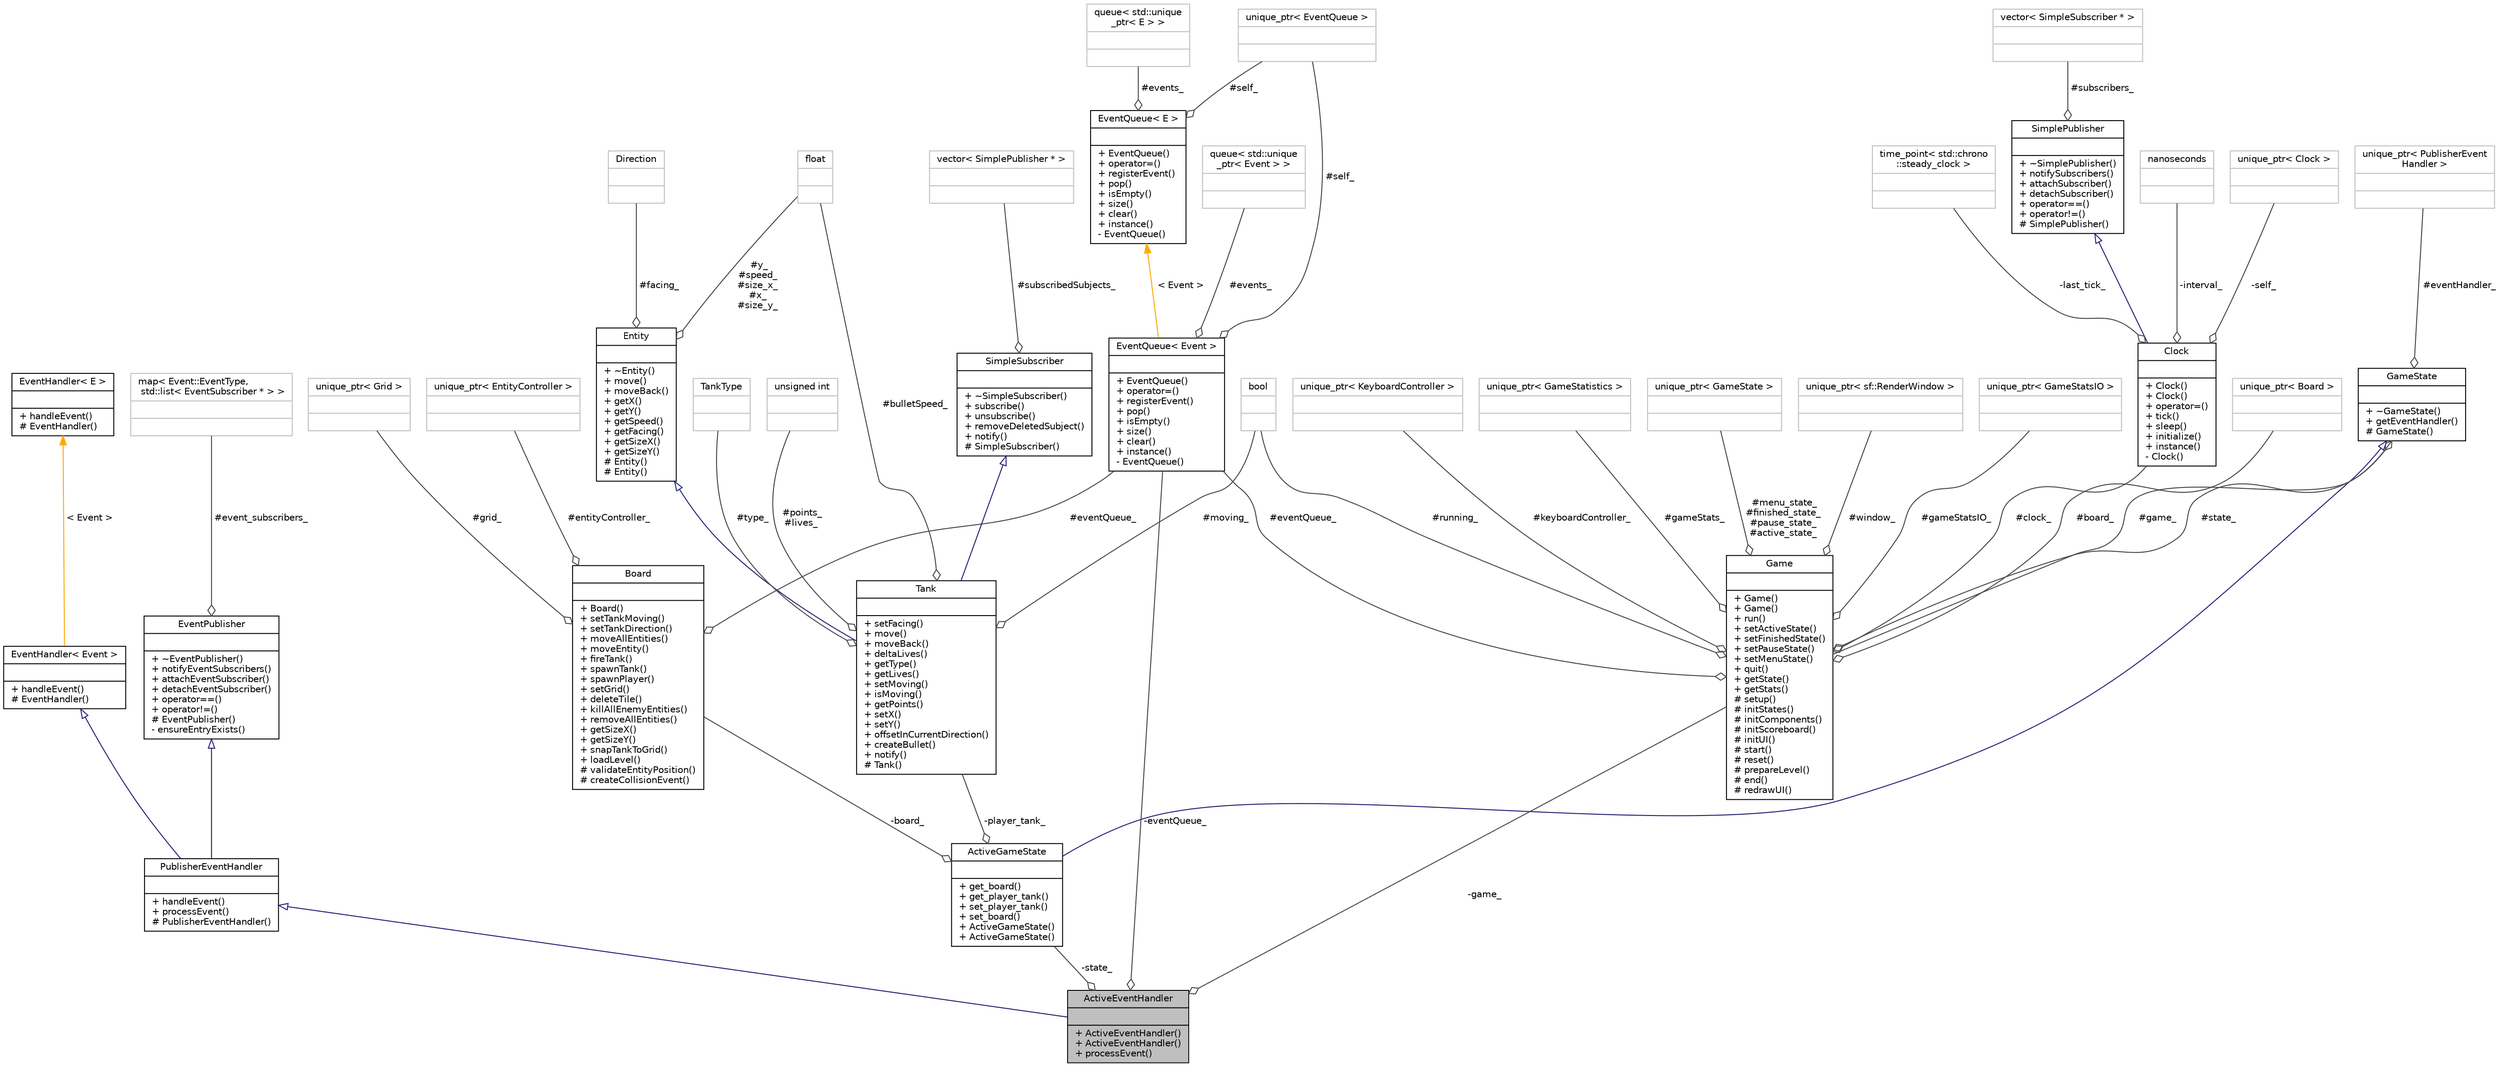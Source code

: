digraph "ActiveEventHandler"
{
 // INTERACTIVE_SVG=YES
 // LATEX_PDF_SIZE
  bgcolor="transparent";
  edge [fontname="Helvetica",fontsize="10",labelfontname="Helvetica",labelfontsize="10"];
  node [fontname="Helvetica",fontsize="10",shape=record];
  Node1 [label="{ActiveEventHandler\n||+ ActiveEventHandler()\l+ ActiveEventHandler()\l+ processEvent()\l}",height=0.2,width=0.4,color="black", fillcolor="grey75", style="filled", fontcolor="black",tooltip=" "];
  Node2 -> Node1 [dir="back",color="midnightblue",fontsize="10",style="solid",arrowtail="onormal",fontname="Helvetica"];
  Node2 [label="{PublisherEventHandler\n||+ handleEvent()\l+ processEvent()\l# PublisherEventHandler()\l}",height=0.2,width=0.4,color="black",URL="$class_publisher_event_handler.html",tooltip="Extended EventHandler for Event class events with publisher capabilities."];
  Node3 -> Node2 [dir="back",color="midnightblue",fontsize="10",style="solid",arrowtail="onormal",fontname="Helvetica"];
  Node3 [label="{EventPublisher\n||+ ~EventPublisher()\l+ notifyEventSubscribers()\l+ attachEventSubscriber()\l+ detachEventSubscriber()\l+ operator==()\l+ operator!=()\l# EventPublisher()\l- ensureEntryExists()\l}",height=0.2,width=0.4,color="black",URL="$class_event_publisher.html",tooltip=" "];
  Node4 -> Node3 [color="grey25",fontsize="10",style="solid",label=" #event_subscribers_" ,arrowhead="odiamond",fontname="Helvetica"];
  Node4 [label="{map\< Event::EventType,\l std::list\< EventSubscriber * \> \>\n||}",height=0.2,width=0.4,color="grey75",tooltip=" "];
  Node5 -> Node2 [dir="back",color="midnightblue",fontsize="10",style="solid",arrowtail="onormal",fontname="Helvetica"];
  Node5 [label="{EventHandler\< Event \>\n||+ handleEvent()\l# EventHandler()\l}",height=0.2,width=0.4,color="black",URL="$class_event_handler.html",tooltip=" "];
  Node6 -> Node5 [dir="back",color="orange",fontsize="10",style="solid",label=" \< Event \>" ,fontname="Helvetica"];
  Node6 [label="{EventHandler\< E \>\n||+ handleEvent()\l# EventHandler()\l}",height=0.2,width=0.4,color="black",URL="$class_event_handler.html",tooltip=" "];
  Node7 -> Node1 [color="grey25",fontsize="10",style="solid",label=" -state_" ,arrowhead="odiamond",fontname="Helvetica"];
  Node7 [label="{ActiveGameState\n||+ get_board()\l+ get_player_tank()\l+ set_player_tank()\l+ set_board()\l+ ActiveGameState()\l+ ActiveGameState()\l}",height=0.2,width=0.4,color="black",URL="$class_active_game_state.html",tooltip=" "];
  Node8 -> Node7 [dir="back",color="midnightblue",fontsize="10",style="solid",arrowtail="onormal",fontname="Helvetica"];
  Node8 [label="{GameState\n||+ ~GameState()\l+ getEventHandler()\l# GameState()\l}",height=0.2,width=0.4,color="black",URL="$class_game_state.html",tooltip=" "];
  Node9 -> Node8 [color="grey25",fontsize="10",style="solid",label=" #game_" ,arrowhead="odiamond",fontname="Helvetica"];
  Node9 [label="{Game\n||+ Game()\l+ Game()\l+ run()\l+ setActiveState()\l+ setFinishedState()\l+ setPauseState()\l+ setMenuState()\l+ quit()\l+ getState()\l+ getStats()\l# setup()\l# initStates()\l# initComponents()\l# initScoreboard()\l# initUI()\l# start()\l# reset()\l# prepareLevel()\l# end()\l# redrawUI()\l}",height=0.2,width=0.4,color="black",URL="$class_game.html",tooltip=" "];
  Node10 -> Node9 [color="grey25",fontsize="10",style="solid",label=" #keyboardController_" ,arrowhead="odiamond",fontname="Helvetica"];
  Node10 [label="{unique_ptr\< KeyboardController \>\n||}",height=0.2,width=0.4,color="grey75",tooltip=" "];
  Node11 -> Node9 [color="grey25",fontsize="10",style="solid",label=" #gameStats_" ,arrowhead="odiamond",fontname="Helvetica"];
  Node11 [label="{unique_ptr\< GameStatistics \>\n||}",height=0.2,width=0.4,color="grey75",tooltip=" "];
  Node12 -> Node9 [color="grey25",fontsize="10",style="solid",label=" #menu_state_\n#finished_state_\n#pause_state_\n#active_state_" ,arrowhead="odiamond",fontname="Helvetica"];
  Node12 [label="{unique_ptr\< GameState \>\n||}",height=0.2,width=0.4,color="grey75",tooltip=" "];
  Node13 -> Node9 [color="grey25",fontsize="10",style="solid",label=" #window_" ,arrowhead="odiamond",fontname="Helvetica"];
  Node13 [label="{unique_ptr\< sf::RenderWindow \>\n||}",height=0.2,width=0.4,color="grey75",tooltip=" "];
  Node14 -> Node9 [color="grey25",fontsize="10",style="solid",label=" #eventQueue_" ,arrowhead="odiamond",fontname="Helvetica"];
  Node14 [label="{EventQueue\< Event \>\n||+ EventQueue()\l+ operator=()\l+ registerEvent()\l+ pop()\l+ isEmpty()\l+ size()\l+ clear()\l+ instance()\l- EventQueue()\l}",height=0.2,width=0.4,color="black",URL="$class_event_queue.html",tooltip=" "];
  Node15 -> Node14 [color="grey25",fontsize="10",style="solid",label=" #events_" ,arrowhead="odiamond",fontname="Helvetica"];
  Node15 [label="{queue\< std::unique\l_ptr\< Event \> \>\n||}",height=0.2,width=0.4,color="grey75",tooltip=" "];
  Node16 -> Node14 [color="grey25",fontsize="10",style="solid",label=" #self_" ,arrowhead="odiamond",fontname="Helvetica"];
  Node16 [label="{unique_ptr\< EventQueue \>\n||}",height=0.2,width=0.4,color="grey75",tooltip=" "];
  Node17 -> Node14 [dir="back",color="orange",fontsize="10",style="solid",label=" \< Event \>" ,fontname="Helvetica"];
  Node17 [label="{EventQueue\< E \>\n||+ EventQueue()\l+ operator=()\l+ registerEvent()\l+ pop()\l+ isEmpty()\l+ size()\l+ clear()\l+ instance()\l- EventQueue()\l}",height=0.2,width=0.4,color="black",URL="$class_event_queue.html",tooltip="Singleton class wrapper for std::queue<E>."];
  Node18 -> Node17 [color="grey25",fontsize="10",style="solid",label=" #events_" ,arrowhead="odiamond",fontname="Helvetica"];
  Node18 [label="{queue\< std::unique\l_ptr\< E \> \>\n||}",height=0.2,width=0.4,color="grey75",tooltip=" "];
  Node16 -> Node17 [color="grey25",fontsize="10",style="solid",label=" #self_" ,arrowhead="odiamond",fontname="Helvetica"];
  Node19 -> Node9 [color="grey25",fontsize="10",style="solid",label=" #gameStatsIO_" ,arrowhead="odiamond",fontname="Helvetica"];
  Node19 [label="{unique_ptr\< GameStatsIO \>\n||}",height=0.2,width=0.4,color="grey75",tooltip=" "];
  Node20 -> Node9 [color="grey25",fontsize="10",style="solid",label=" #clock_" ,arrowhead="odiamond",fontname="Helvetica"];
  Node20 [label="{Clock\n||+ Clock()\l+ Clock()\l+ operator=()\l+ tick()\l+ sleep()\l+ initialize()\l+ instance()\l- Clock()\l}",height=0.2,width=0.4,color="black",URL="$class_clock.html",tooltip="Represents an externally controlled clock running at a given frequency."];
  Node21 -> Node20 [dir="back",color="midnightblue",fontsize="10",style="solid",arrowtail="onormal",fontname="Helvetica"];
  Node21 [label="{SimplePublisher\n||+ ~SimplePublisher()\l+ notifySubscribers()\l+ attachSubscriber()\l+ detachSubscriber()\l+ operator==()\l+ operator!=()\l# SimplePublisher()\l}",height=0.2,width=0.4,color="black",URL="$class_simple_publisher.html",tooltip=" "];
  Node22 -> Node21 [color="grey25",fontsize="10",style="solid",label=" #subscribers_" ,arrowhead="odiamond",fontname="Helvetica"];
  Node22 [label="{vector\< SimpleSubscriber * \>\n||}",height=0.2,width=0.4,color="grey75",tooltip=" "];
  Node23 -> Node20 [color="grey25",fontsize="10",style="solid",label=" -interval_" ,arrowhead="odiamond",fontname="Helvetica"];
  Node23 [label="{nanoseconds\n||}",height=0.2,width=0.4,color="grey75",tooltip=" "];
  Node24 -> Node20 [color="grey25",fontsize="10",style="solid",label=" -self_" ,arrowhead="odiamond",fontname="Helvetica"];
  Node24 [label="{unique_ptr\< Clock \>\n||}",height=0.2,width=0.4,color="grey75",tooltip=" "];
  Node25 -> Node20 [color="grey25",fontsize="10",style="solid",label=" -last_tick_" ,arrowhead="odiamond",fontname="Helvetica"];
  Node25 [label="{time_point\< std::chrono\l::steady_clock \>\n||}",height=0.2,width=0.4,color="grey75",tooltip=" "];
  Node26 -> Node9 [color="grey25",fontsize="10",style="solid",label=" #running_" ,arrowhead="odiamond",fontname="Helvetica"];
  Node26 [label="{bool\n||}",height=0.2,width=0.4,color="grey75",tooltip=" "];
  Node27 -> Node9 [color="grey25",fontsize="10",style="solid",label=" #board_" ,arrowhead="odiamond",fontname="Helvetica"];
  Node27 [label="{unique_ptr\< Board \>\n||}",height=0.2,width=0.4,color="grey75",tooltip=" "];
  Node8 -> Node9 [color="grey25",fontsize="10",style="solid",label=" #state_" ,arrowhead="odiamond",fontname="Helvetica"];
  Node28 -> Node8 [color="grey25",fontsize="10",style="solid",label=" #eventHandler_" ,arrowhead="odiamond",fontname="Helvetica"];
  Node28 [label="{unique_ptr\< PublisherEvent\lHandler \>\n||}",height=0.2,width=0.4,color="grey75",tooltip=" "];
  Node29 -> Node7 [color="grey25",fontsize="10",style="solid",label=" -board_" ,arrowhead="odiamond",fontname="Helvetica"];
  Node29 [label="{Board\n||+ Board()\l+ setTankMoving()\l+ setTankDirection()\l+ moveAllEntities()\l+ moveEntity()\l+ fireTank()\l+ spawnTank()\l+ spawnPlayer()\l+ setGrid()\l+ deleteTile()\l+ killAllEnemyEntities()\l+ removeAllEntities()\l+ getSizeX()\l+ getSizeY()\l+ snapTankToGrid()\l+ loadLevel()\l# validateEntityPosition()\l# createCollisionEvent()\l}",height=0.2,width=0.4,color="black",URL="$class_board.html",tooltip="Aggregates and manipulates tank, bullet, and tile objects."];
  Node30 -> Node29 [color="grey25",fontsize="10",style="solid",label=" #entityController_" ,arrowhead="odiamond",fontname="Helvetica"];
  Node30 [label="{unique_ptr\< EntityController \>\n||}",height=0.2,width=0.4,color="grey75",tooltip=" "];
  Node31 -> Node29 [color="grey25",fontsize="10",style="solid",label=" #grid_" ,arrowhead="odiamond",fontname="Helvetica"];
  Node31 [label="{unique_ptr\< Grid \>\n||}",height=0.2,width=0.4,color="grey75",tooltip=" "];
  Node14 -> Node29 [color="grey25",fontsize="10",style="solid",label=" #eventQueue_" ,arrowhead="odiamond",fontname="Helvetica"];
  Node32 -> Node7 [color="grey25",fontsize="10",style="solid",label=" -player_tank_" ,arrowhead="odiamond",fontname="Helvetica"];
  Node32 [label="{Tank\n||+ setFacing()\l+ move()\l+ moveBack()\l+ deltaLives()\l+ getType()\l+ getLives()\l+ setMoving()\l+ isMoving()\l+ getPoints()\l+ setX()\l+ setY()\l+ offsetInCurrentDirection()\l+ createBullet()\l+ notify()\l# Tank()\l}",height=0.2,width=0.4,color="black",URL="$class_tank.html",tooltip="Base class for tank representation."];
  Node33 -> Node32 [dir="back",color="midnightblue",fontsize="10",style="solid",arrowtail="onormal",fontname="Helvetica"];
  Node33 [label="{Entity\n||+ ~Entity()\l+ move()\l+ moveBack()\l+ getX()\l+ getY()\l+ getSpeed()\l+ getFacing()\l+ getSizeX()\l+ getSizeY()\l# Entity()\l# Entity()\l}",height=0.2,width=0.4,color="black",URL="$class_entity.html",tooltip=" "];
  Node34 -> Node33 [color="grey25",fontsize="10",style="solid",label=" #y_\n#speed_\n#size_x_\n#x_\n#size_y_" ,arrowhead="odiamond",fontname="Helvetica"];
  Node34 [label="{float\n||}",height=0.2,width=0.4,color="grey75",tooltip=" "];
  Node35 -> Node33 [color="grey25",fontsize="10",style="solid",label=" #facing_" ,arrowhead="odiamond",fontname="Helvetica"];
  Node35 [label="{Direction\n||}",height=0.2,width=0.4,color="grey75",tooltip=" "];
  Node36 -> Node32 [dir="back",color="midnightblue",fontsize="10",style="solid",arrowtail="onormal",fontname="Helvetica"];
  Node36 [label="{SimpleSubscriber\n||+ ~SimpleSubscriber()\l+ subscribe()\l+ unsubscribe()\l+ removeDeletedSubject()\l+ notify()\l# SimpleSubscriber()\l}",height=0.2,width=0.4,color="black",URL="$class_simple_subscriber.html",tooltip=" "];
  Node37 -> Node36 [color="grey25",fontsize="10",style="solid",label=" #subscribedSubjects_" ,arrowhead="odiamond",fontname="Helvetica"];
  Node37 [label="{vector\< SimplePublisher * \>\n||}",height=0.2,width=0.4,color="grey75",tooltip=" "];
  Node34 -> Node32 [color="grey25",fontsize="10",style="solid",label=" #bulletSpeed_" ,arrowhead="odiamond",fontname="Helvetica"];
  Node38 -> Node32 [color="grey25",fontsize="10",style="solid",label=" #type_" ,arrowhead="odiamond",fontname="Helvetica"];
  Node38 [label="{TankType\n||}",height=0.2,width=0.4,color="grey75",tooltip=" "];
  Node26 -> Node32 [color="grey25",fontsize="10",style="solid",label=" #moving_" ,arrowhead="odiamond",fontname="Helvetica"];
  Node39 -> Node32 [color="grey25",fontsize="10",style="solid",label=" #points_\n#lives_" ,arrowhead="odiamond",fontname="Helvetica"];
  Node39 [label="{unsigned int\n||}",height=0.2,width=0.4,color="grey75",tooltip=" "];
  Node9 -> Node1 [color="grey25",fontsize="10",style="solid",label=" -game_" ,arrowhead="odiamond",fontname="Helvetica"];
  Node14 -> Node1 [color="grey25",fontsize="10",style="solid",label=" -eventQueue_" ,arrowhead="odiamond",fontname="Helvetica"];
}
